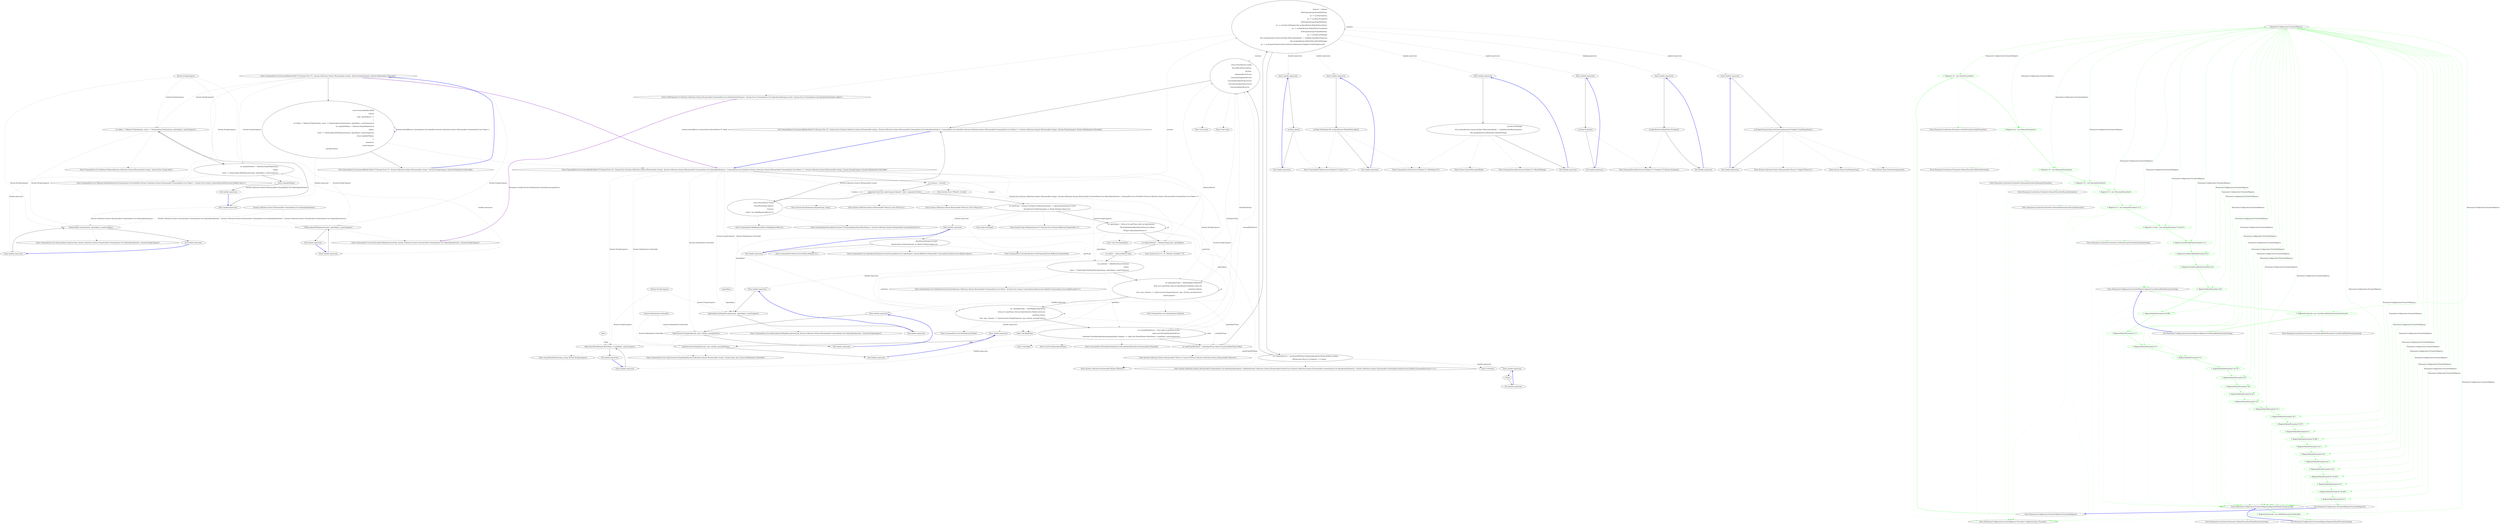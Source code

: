 digraph  {
n109 [label="System.StringComparer", span=""];
n110 [label="System.Collections.Generic.IEnumerable<CommandLine.Core.OptionSpecification>", span=""];
n111 [label="System.StringComparer", span=""];
n112 [label=optionSpecs, span=""];
n113 [label="System.Globalization.CultureInfo", span=""];
n114 [label=token, span=""];
n0 [cluster="CommandLine.Core.InstanceBuilder.Build<T>(System.Func<T>, System.Collections.Generic.IEnumerable<string>, System.StringComparer, System.Globalization.CultureInfo)", label="Entry CommandLine.Core.InstanceBuilder.Build<T>(System.Func<T>, System.Collections.Generic.IEnumerable<string>, System.StringComparer, System.Globalization.CultureInfo)", span="12-12"];
n1 [cluster="CommandLine.Core.InstanceBuilder.Build<T>(System.Func<T>, System.Collections.Generic.IEnumerable<string>, System.StringComparer, System.Globalization.CultureInfo)", label="return InstanceBuilder.Build(\r\n                factory,\r\n                (args, optionSpecs) =>\r\n                    {\r\n                        var tokens = Tokenizer.Tokenize(args, name => NameLookup.Contains(name, optionSpecs, nameComparer));\r\n                        var explodedTokens = Tokenizer.ExplodeOptionList(\r\n                            tokens,\r\n                            name => NameLookup.WithSeparator(name, optionSpecs, nameComparer));\r\n                        return explodedTokens;\r\n                    },\r\n                arguments,\r\n                nameComparer,\r\n                parsingCulture);", span="18-30"];
n5 [cluster="lambda expression", label="var tokens = Tokenizer.Tokenize(args, name => NameLookup.Contains(name, optionSpecs, nameComparer))", span="22-22"];
n12 [cluster="lambda expression", label="NameLookup.Contains(name, optionSpecs, nameComparer)", span="22-22"];
n6 [cluster="lambda expression", label="var explodedTokens = Tokenizer.ExplodeOptionList(\r\n                            tokens,\r\n                            name => NameLookup.WithSeparator(name, optionSpecs, nameComparer))", span="23-25"];
n16 [cluster="lambda expression", label="NameLookup.WithSeparator(name, optionSpecs, nameComparer)", span="25-25"];
n2 [cluster="CommandLine.Core.InstanceBuilder.Build<T>(System.Func<T>, System.Collections.Generic.IEnumerable<string>, System.StringComparer, System.Globalization.CultureInfo)", label="Exit CommandLine.Core.InstanceBuilder.Build<T>(System.Func<T>, System.Collections.Generic.IEnumerable<string>, System.StringComparer, System.Globalization.CultureInfo)", span="12-12"];
n3 [cluster="CommandLine.Core.InstanceBuilder.Build<T>(System.Func<T>, System.Func<System.Collections.Generic.IEnumerable<string>, System.Collections.Generic.IEnumerable<CommandLine.Core.OptionSpecification>, CommandLine.Core.StatePair<System.Collections.Generic.IEnumerable<CommandLine.Core.Token>>>, System.Collections.Generic.IEnumerable<string>, System.StringComparer, System.Globalization.CultureInfo)", label="Entry CommandLine.Core.InstanceBuilder.Build<T>(System.Func<T>, System.Func<System.Collections.Generic.IEnumerable<string>, System.Collections.Generic.IEnumerable<CommandLine.Core.OptionSpecification>, CommandLine.Core.StatePair<System.Collections.Generic.IEnumerable<CommandLine.Core.Token>>>, System.Collections.Generic.IEnumerable<string>, System.StringComparer, System.Globalization.CultureInfo)", span="33-33"];
n4 [cluster="lambda expression", label="Entry lambda expression", span="20-27"];
n9 [cluster="CommandLine.Core.Tokenizer.Tokenize(System.Collections.Generic.IEnumerable<string>, System.Func<string, bool>)", label="Entry CommandLine.Core.Tokenizer.Tokenize(System.Collections.Generic.IEnumerable<string>, System.Func<string, bool>)", span="11-11"];
n11 [cluster="lambda expression", label="Entry lambda expression", span="22-22"];
n7 [cluster="lambda expression", label="return explodedTokens;", span="26-26"];
n10 [cluster="CommandLine.Core.Tokenizer.ExplodeOptionList(CommandLine.Core.StatePair<System.Collections.Generic.IEnumerable<CommandLine.Core.Token>>, System.Func<string, CommandLine.Infrastructure.Maybe<char>>)", label="Entry CommandLine.Core.Tokenizer.ExplodeOptionList(CommandLine.Core.StatePair<System.Collections.Generic.IEnumerable<CommandLine.Core.Token>>, System.Func<string, CommandLine.Infrastructure.Maybe<char>>)", span="44-44"];
n15 [cluster="lambda expression", label="Entry lambda expression", span="25-25"];
n8 [cluster="lambda expression", label="Exit lambda expression", span="20-27"];
n13 [cluster="lambda expression", label="Exit lambda expression", span="22-22"];
n14 [cluster="CommandLine.Core.NameLookup.Contains(string, System.Collections.Generic.IEnumerable<CommandLine.Core.OptionSpecification>, System.StringComparer)", label="Entry CommandLine.Core.NameLookup.Contains(string, System.Collections.Generic.IEnumerable<CommandLine.Core.OptionSpecification>, System.StringComparer)", span="11-11"];
n17 [cluster="lambda expression", label="Exit lambda expression", span="25-25"];
n18 [cluster="CommandLine.Core.NameLookup.WithSeparator(string, System.Collections.Generic.IEnumerable<CommandLine.Core.OptionSpecification>, System.StringComparer)", label="Entry CommandLine.Core.NameLookup.WithSeparator(string, System.Collections.Generic.IEnumerable<CommandLine.Core.OptionSpecification>, System.StringComparer)", span="16-16"];
n19 [cluster="CommandLine.Core.InstanceBuilder.Build<T>(System.Func<T>, System.Func<System.Collections.Generic.IEnumerable<string>, System.Collections.Generic.IEnumerable<CommandLine.Core.OptionSpecification>, CommandLine.Core.StatePair<System.Collections.Generic.IEnumerable<CommandLine.Core.Token>>>, System.Collections.Generic.IEnumerable<string>, System.StringComparer, System.Globalization.CultureInfo)", label="var instance = factory()", span="40-40"];
n20 [cluster="CommandLine.Core.InstanceBuilder.Build<T>(System.Func<T>, System.Func<System.Collections.Generic.IEnumerable<string>, System.Collections.Generic.IEnumerable<CommandLine.Core.OptionSpecification>, CommandLine.Core.StatePair<System.Collections.Generic.IEnumerable<CommandLine.Core.Token>>>, System.Collections.Generic.IEnumerable<string>, System.StringComparer, System.Globalization.CultureInfo)", label="arguments.Any() && nameComparer.Equals(''--help'', arguments.First())", span="42-42"];
n24 [cluster="CommandLine.Core.InstanceBuilder.Build<T>(System.Func<T>, System.Func<System.Collections.Generic.IEnumerable<string>, System.Collections.Generic.IEnumerable<CommandLine.Core.OptionSpecification>, CommandLine.Core.StatePair<System.Collections.Generic.IEnumerable<CommandLine.Core.Token>>>, System.Collections.Generic.IEnumerable<string>, System.StringComparer, System.Globalization.CultureInfo)", label="var tokenizerResult = tokenizer(arguments, optionSpecs)", span="57-57"];
n26 [cluster="CommandLine.Core.InstanceBuilder.Build<T>(System.Func<T>, System.Func<System.Collections.Generic.IEnumerable<string>, System.Collections.Generic.IEnumerable<CommandLine.Core.OptionSpecification>, CommandLine.Core.StatePair<System.Collections.Generic.IEnumerable<CommandLine.Core.Token>>>, System.Collections.Generic.IEnumerable<string>, System.StringComparer, System.Globalization.CultureInfo)", label="var partitions = TokenPartitioner.Partition(\r\n                tokens,\r\n                name => TypeLookup.FindTypeDescriptor(name, optionSpecs, nameComparer))", span="61-63"];
n66 [cluster="lambda expression", label="TypeLookup.FindTypeDescriptor(name, optionSpecs, nameComparer)", span="63-63"];
n27 [cluster="CommandLine.Core.InstanceBuilder.Build<T>(System.Func<T>, System.Func<System.Collections.Generic.IEnumerable<string>, System.Collections.Generic.IEnumerable<CommandLine.Core.OptionSpecification>, CommandLine.Core.StatePair<System.Collections.Generic.IEnumerable<CommandLine.Core.Token>>>, System.Collections.Generic.IEnumerable<string>, System.StringComparer, System.Globalization.CultureInfo)", label="var optionSpecProps = OptionMapper.MapValues(\r\n                (from pt in specProps where pt.Specification.IsOption() select pt),\r\n                partitions.Options,\r\n                (vals, type, isScalar) => TypeConverter.ChangeType(vals, type, isScalar, parsingCulture),\r\n                nameComparer)", span="65-69"];
n70 [cluster="lambda expression", label="TypeConverter.ChangeType(vals, type, isScalar, parsingCulture)", span="68-68"];
n28 [cluster="CommandLine.Core.InstanceBuilder.Build<T>(System.Func<T>, System.Func<System.Collections.Generic.IEnumerable<string>, System.Collections.Generic.IEnumerable<CommandLine.Core.OptionSpecification>, CommandLine.Core.StatePair<System.Collections.Generic.IEnumerable<CommandLine.Core.Token>>>, System.Collections.Generic.IEnumerable<string>, System.StringComparer, System.Globalization.CultureInfo)", label="var valueSpecProps = ValueMapper.MapValues(\r\n                (from pt in specProps where pt.Specification.IsValue() select pt),\r\n                    partitions.Values,\r\n                (vals, type, isScalar) => TypeConverter.ChangeType(vals, type, isScalar, parsingCulture))", span="71-74"];
n74 [cluster="lambda expression", label="TypeConverter.ChangeType(vals, type, isScalar, parsingCulture)", span="74-74"];
n29 [cluster="CommandLine.Core.InstanceBuilder.Build<T>(System.Func<T>, System.Func<System.Collections.Generic.IEnumerable<string>, System.Collections.Generic.IEnumerable<CommandLine.Core.OptionSpecification>, CommandLine.Core.StatePair<System.Collections.Generic.IEnumerable<CommandLine.Core.Token>>>, System.Collections.Generic.IEnumerable<string>, System.StringComparer, System.Globalization.CultureInfo)", label="var missingValueErrors = from token in partitions.Errors\r\n                                     select new MissingValueOptionError(\r\n                                         NameInfo.FromOptionSpecification(optionSpecs.Single(o => token.Text.MatchName(o.ShortName, o.LongName, nameComparer))))", span="76-78"];
n77 [cluster="lambda expression", label="token.Text.MatchName(o.ShortName, o.LongName, nameComparer)", span="78-78"];
n35 [cluster="System.Func<TResult>.Invoke()", label="Entry System.Func<TResult>.Invoke()", span="0-0"];
n21 [cluster="CommandLine.Core.InstanceBuilder.Build<T>(System.Func<T>, System.Func<System.Collections.Generic.IEnumerable<string>, System.Collections.Generic.IEnumerable<CommandLine.Core.OptionSpecification>, CommandLine.Core.StatePair<System.Collections.Generic.IEnumerable<CommandLine.Core.Token>>>, System.Collections.Generic.IEnumerable<string>, System.StringComparer, System.Globalization.CultureInfo)", label="return ParserResult.Create(\r\n                    ParserResultType.Options,\r\n                    instance,\r\n                    new[] { new HelpRequestedError() });", span="44-47"];
n22 [cluster="CommandLine.Core.InstanceBuilder.Build<T>(System.Func<T>, System.Func<System.Collections.Generic.IEnumerable<string>, System.Collections.Generic.IEnumerable<CommandLine.Core.OptionSpecification>, CommandLine.Core.StatePair<System.Collections.Generic.IEnumerable<CommandLine.Core.Token>>>, System.Collections.Generic.IEnumerable<string>, System.StringComparer, System.Globalization.CultureInfo)", label="var specProps = instance.GetType().GetSpecifications(pi => SpecificationProperty.Create(\r\n                    Specification.FromProperty(pi), pi, Maybe.Nothing<object>()))", span="50-51"];
n31 [cluster="CommandLine.Core.InstanceBuilder.Build<T>(System.Func<T>, System.Func<System.Collections.Generic.IEnumerable<string>, System.Collections.Generic.IEnumerable<CommandLine.Core.OptionSpecification>, CommandLine.Core.StatePair<System.Collections.Generic.IEnumerable<CommandLine.Core.Token>>>, System.Collections.Generic.IEnumerable<string>, System.StringComparer, System.Globalization.CultureInfo)", label="instance = instance\r\n                .SetProperties(specPropsWithValue,\r\n                    sp => sp.Value.IsJust(),\r\n                    sp => sp.Value.FromJust())\r\n                .SetProperties(specPropsWithValue,\r\n                    sp => sp.Value.IsNothing() && sp.Specification.DefaultValue.IsJust(),\r\n                    sp => sp.Specification.DefaultValue.FromJust())\r\n                .SetProperties(specPropsWithValue,\r\n                    sp => sp.Value.IsNothing()\r\n                        && sp.Specification.ConversionType.ToDescriptorKind() == TypeDescriptorKind.Sequence\r\n                        && sp.Specification.DefaultValue.MatchNothing(),\r\n                    sp => sp.Property.PropertyType.GetGenericArguments().Single().CreateEmptyArray())", span="82-93"];
n36 [cluster="System.Collections.Generic.IEnumerable<TSource>.Any<TSource>()", label="Entry System.Collections.Generic.IEnumerable<TSource>.Any<TSource>()", span="0-0"];
n37 [cluster="System.Collections.Generic.IEnumerable<TSource>.First<TSource>()", label="Entry System.Collections.Generic.IEnumerable<TSource>.First<TSource>()", span="0-0"];
n38 [cluster="System.StringComparer.Equals(string, string)", label="Entry System.StringComparer.Equals(string, string)", span="0-0"];
n23 [cluster="CommandLine.Core.InstanceBuilder.Build<T>(System.Func<T>, System.Func<System.Collections.Generic.IEnumerable<string>, System.Collections.Generic.IEnumerable<CommandLine.Core.OptionSpecification>, CommandLine.Core.StatePair<System.Collections.Generic.IEnumerable<CommandLine.Core.Token>>>, System.Collections.Generic.IEnumerable<string>, System.StringComparer, System.Globalization.CultureInfo)", label="var optionSpecs = (from pt in specProps select pt.Specification)\r\n                .ThrowingValidate(SpecificationGuards.Lookup)\r\n                .OfType<OptionSpecification>()", span="53-55"];
n41 [cluster="object.GetType()", label="Entry object.GetType()", span="0-0"];
n42 [cluster="System.Type.GetSpecifications<T>(System.Func<System.Reflection.PropertyInfo, T>)", label="Entry System.Type.GetSpecifications<T>(System.Func<System.Reflection.PropertyInfo, T>)", span="12-12"];
n59 [cluster="lambda expression", label="Entry lambda expression", span="50-51"];
n43 [cluster="Unk.ThrowingValidate", label="Entry Unk.ThrowingValidate", span=""];
n44 [cluster="System.Collections.IEnumerable.OfType<TResult>()", label="Entry System.Collections.IEnumerable.OfType<TResult>()", span="0-0"];
n25 [cluster="CommandLine.Core.InstanceBuilder.Build<T>(System.Func<T>, System.Func<System.Collections.Generic.IEnumerable<string>, System.Collections.Generic.IEnumerable<CommandLine.Core.OptionSpecification>, CommandLine.Core.StatePair<System.Collections.Generic.IEnumerable<CommandLine.Core.Token>>>, System.Collections.Generic.IEnumerable<string>, System.StringComparer, System.Globalization.CultureInfo)", label="var tokens = tokenizerResult.Value", span="59-59"];
n45 [cluster="System.Func<T1, T2, TResult>.Invoke(T1, T2)", label="Entry System.Func<T1, T2, TResult>.Invoke(T1, T2)", span="0-0"];
n33 [cluster="CommandLine.Core.InstanceBuilder.Build<T>(System.Func<T>, System.Func<System.Collections.Generic.IEnumerable<string>, System.Collections.Generic.IEnumerable<CommandLine.Core.OptionSpecification>, CommandLine.Core.StatePair<System.Collections.Generic.IEnumerable<CommandLine.Core.Token>>>, System.Collections.Generic.IEnumerable<string>, System.StringComparer, System.Globalization.CultureInfo)", label="return ParserResult.Create(\r\n                ParserResultType.Options,\r\n                instance,\r\n                tokenizerResult.Errors\r\n                    .Concat(missingValueErrors)\r\n                    .Concat(optionSpecProps.Errors)\r\n                    .Concat(valueSpecProps.Errors)\r\n                    .Concat(validationErrors));", span="98-105"];
n46 [cluster="CommandLine.Core.TokenPartitioner.Partition(System.Collections.Generic.IEnumerable<CommandLine.Core.Token>, System.Func<string, CommandLine.Infrastructure.Maybe<CommandLine.Core.TypeDescriptor>>)", label="Entry CommandLine.Core.TokenPartitioner.Partition(System.Collections.Generic.IEnumerable<CommandLine.Core.Token>, System.Func<string, CommandLine.Infrastructure.Maybe<CommandLine.Core.TypeDescriptor>>)", span="12-12"];
n65 [cluster="lambda expression", label="Entry lambda expression", span="63-63"];
n47 [cluster="CommandLine.Core.Specification.IsOption()", label="Entry CommandLine.Core.Specification.IsOption()", span="11-11"];
n48 [cluster="Unk.MapValues", label="Entry Unk.MapValues", span=""];
n69 [cluster="lambda expression", label="Entry lambda expression", span="68-68"];
n30 [cluster="CommandLine.Core.InstanceBuilder.Build<T>(System.Func<T>, System.Func<System.Collections.Generic.IEnumerable<string>, System.Collections.Generic.IEnumerable<CommandLine.Core.OptionSpecification>, CommandLine.Core.StatePair<System.Collections.Generic.IEnumerable<CommandLine.Core.Token>>>, System.Collections.Generic.IEnumerable<string>, System.StringComparer, System.Globalization.CultureInfo)", label="var specPropsWithValue = optionSpecProps.Value.Concat(valueSpecProps.Value)", span="80-80"];
n49 [cluster="CommandLine.Core.Specification.IsValue()", label="Entry CommandLine.Core.Specification.IsValue()", span="16-16"];
n73 [cluster="lambda expression", label="Entry lambda expression", span="74-74"];
n50 [cluster="CommandLine.MissingValueOptionError.MissingValueOptionError(CommandLine.NameInfo)", label="Entry CommandLine.MissingValueOptionError.MissingValueOptionError(CommandLine.NameInfo)", span="261-261"];
n51 [cluster="Unk.Single", label="Entry Unk.Single", span=""];
n52 [cluster="Unk.FromOptionSpecification", label="Entry Unk.FromOptionSpecification", span=""];
n76 [cluster="lambda expression", label="Entry lambda expression", span="78-78"];
n53 [cluster="System.Collections.Generic.IEnumerable<TSource>.Concat<TSource>(System.Collections.Generic.IEnumerable<TSource>)", label="Entry System.Collections.Generic.IEnumerable<TSource>.Concat<TSource>(System.Collections.Generic.IEnumerable<TSource>)", span="0-0"];
n32 [cluster="CommandLine.Core.InstanceBuilder.Build<T>(System.Func<T>, System.Func<System.Collections.Generic.IEnumerable<string>, System.Collections.Generic.IEnumerable<CommandLine.Core.OptionSpecification>, CommandLine.Core.StatePair<System.Collections.Generic.IEnumerable<CommandLine.Core.Token>>>, System.Collections.Generic.IEnumerable<string>, System.StringComparer, System.Globalization.CultureInfo)", label="var validationErrors = specPropsWithValue.Validate(SpecificationPropertyRules.Lookup)\r\n                .OfType<Just<Error>>().Select(e => e.Value)", span="95-96"];
n54 [cluster="T.SetProperties<T>(System.Collections.Generic.IEnumerable<CommandLine.Core.SpecificationProperty>, System.Func<CommandLine.Core.SpecificationProperty, bool>, System.Func<CommandLine.Core.SpecificationProperty, object>)", label="Entry T.SetProperties<T>(System.Collections.Generic.IEnumerable<CommandLine.Core.SpecificationProperty>, System.Func<CommandLine.Core.SpecificationProperty, bool>, System.Func<CommandLine.Core.SpecificationProperty, object>)", span="38-38"];
n80 [cluster="lambda expression", label="Entry lambda expression", span="84-84"];
n84 [cluster="lambda expression", label="Entry lambda expression", span="85-85"];
n88 [cluster="lambda expression", label="Entry lambda expression", span="87-87"];
n92 [cluster="lambda expression", label="Entry lambda expression", span="88-88"];
n95 [cluster="lambda expression", label="Entry lambda expression", span="90-92"];
n100 [cluster="lambda expression", label="Entry lambda expression", span="93-93"];
n55 [cluster="System.Collections.Generic.IEnumerable<CommandLine.Core.SpecificationProperty>.Validate(System.Collections.Generic.IEnumerable<System.Func<System.Collections.Generic.IEnumerable<CommandLine.Core.SpecificationProperty>, System.Collections.Generic.IEnumerable<CommandLine.Infrastructure.Maybe<CommandLine.Error>>>>)", label="Entry System.Collections.Generic.IEnumerable<CommandLine.Core.SpecificationProperty>.Validate(System.Collections.Generic.IEnumerable<System.Func<System.Collections.Generic.IEnumerable<CommandLine.Core.SpecificationProperty>, System.Collections.Generic.IEnumerable<CommandLine.Infrastructure.Maybe<CommandLine.Error>>>>)", span="40-40"];
n56 [cluster="Unk.Select", label="Entry Unk.Select", span=""];
n106 [cluster="lambda expression", label="Entry lambda expression", span="96-96"];
n34 [cluster="CommandLine.Core.InstanceBuilder.Build<T>(System.Func<T>, System.Func<System.Collections.Generic.IEnumerable<string>, System.Collections.Generic.IEnumerable<CommandLine.Core.OptionSpecification>, CommandLine.Core.StatePair<System.Collections.Generic.IEnumerable<CommandLine.Core.Token>>>, System.Collections.Generic.IEnumerable<string>, System.StringComparer, System.Globalization.CultureInfo)", label="Exit CommandLine.Core.InstanceBuilder.Build<T>(System.Func<T>, System.Func<System.Collections.Generic.IEnumerable<string>, System.Collections.Generic.IEnumerable<CommandLine.Core.OptionSpecification>, CommandLine.Core.StatePair<System.Collections.Generic.IEnumerable<CommandLine.Core.Token>>>, System.Collections.Generic.IEnumerable<string>, System.StringComparer, System.Globalization.CultureInfo)", span="33-33"];
n57 [cluster="Unk.Concat", label="Entry Unk.Concat", span=""];
n58 [cluster="Unk.Create", label="Entry Unk.Create", span=""];
n39 [cluster="CommandLine.HelpRequestedError.HelpRequestedError()", label="Entry CommandLine.HelpRequestedError.HelpRequestedError()", span="338-338"];
n40 [cluster="CommandLine.ParserResult.Create<T>(CommandLine.ParserResultType, T, System.Collections.Generic.IEnumerable<CommandLine.Error>)", label="Entry CommandLine.ParserResult.Create<T>(CommandLine.ParserResultType, T, System.Collections.Generic.IEnumerable<CommandLine.Error>)", span="100-100"];
n60 [cluster="lambda expression", label="SpecificationProperty.Create(\r\n                    Specification.FromProperty(pi), pi, Maybe.Nothing<object>())", span="50-51"];
n61 [cluster="lambda expression", label="Exit lambda expression", span="50-51"];
n62 [cluster="CommandLine.Core.Specification.FromProperty(System.Reflection.PropertyInfo)", label="Entry CommandLine.Core.Specification.FromProperty(System.Reflection.PropertyInfo)", span="74-74"];
n63 [cluster="CommandLine.Infrastructure.Maybe.Nothing<T>()", label="Entry CommandLine.Infrastructure.Maybe.Nothing<T>()", span="66-66"];
n64 [cluster="CommandLine.Core.SpecificationProperty.Create(CommandLine.Core.Specification, System.Reflection.PropertyInfo, CommandLine.Infrastructure.Maybe<object>)", label="Entry CommandLine.Core.SpecificationProperty.Create(CommandLine.Core.Specification, System.Reflection.PropertyInfo, CommandLine.Infrastructure.Maybe<object>)", span="21-21"];
n67 [cluster="lambda expression", label="Exit lambda expression", span="63-63"];
n68 [cluster="CommandLine.Core.TypeLookup.FindTypeDescriptor(string, System.Collections.Generic.IEnumerable<CommandLine.Core.OptionSpecification>, System.StringComparer)", label="Entry CommandLine.Core.TypeLookup.FindTypeDescriptor(string, System.Collections.Generic.IEnumerable<CommandLine.Core.OptionSpecification>, System.StringComparer)", span="11-11"];
n71 [cluster="lambda expression", label="Exit lambda expression", span="68-68"];
n72 [cluster="CommandLine.Core.TypeConverter.ChangeType(System.Collections.Generic.IEnumerable<string>, System.Type, bool, System.Globalization.CultureInfo)", label="Entry CommandLine.Core.TypeConverter.ChangeType(System.Collections.Generic.IEnumerable<string>, System.Type, bool, System.Globalization.CultureInfo)", span="12-12"];
n75 [cluster="lambda expression", label="Exit lambda expression", span="74-74"];
n78 [cluster="lambda expression", label="Exit lambda expression", span="78-78"];
n79 [cluster="string.MatchName(string, string, System.StringComparer)", label="Entry string.MatchName(string, string, System.StringComparer)", span="8-8"];
n81 [cluster="lambda expression", label="sp.Value.IsJust()", span="84-84"];
n82 [cluster="lambda expression", label="Exit lambda expression", span="84-84"];
n83 [cluster="CommandLine.Infrastructure.Maybe<T>.IsJust<T>()", label="Entry CommandLine.Infrastructure.Maybe<T>.IsJust<T>()", span="152-152"];
n85 [cluster="lambda expression", label="sp.Value.FromJust()", span="85-85"];
n86 [cluster="lambda expression", label="Exit lambda expression", span="85-85"];
n87 [cluster="CommandLine.Infrastructure.Maybe<T>.FromJust<T>(System.Exception)", label="Entry CommandLine.Infrastructure.Maybe<T>.FromJust<T>(System.Exception)", span="137-137"];
n89 [cluster="lambda expression", label="sp.Value.IsNothing() && sp.Specification.DefaultValue.IsJust()", span="87-87"];
n90 [cluster="lambda expression", label="Exit lambda expression", span="87-87"];
n91 [cluster="CommandLine.Infrastructure.Maybe<T>.IsNothing<T>()", label="Entry CommandLine.Infrastructure.Maybe<T>.IsNothing<T>()", span="147-147"];
n93 [cluster="lambda expression", label="sp.Specification.DefaultValue.FromJust()", span="88-88"];
n94 [cluster="lambda expression", label="Exit lambda expression", span="88-88"];
n96 [cluster="lambda expression", label="sp.Value.IsNothing()\r\n                        && sp.Specification.ConversionType.ToDescriptorKind() == TypeDescriptorKind.Sequence\r\n                        && sp.Specification.DefaultValue.MatchNothing()", span="90-92"];
n97 [cluster="lambda expression", label="Exit lambda expression", span="90-92"];
n98 [cluster="System.Type.ToDescriptorKind()", label="Entry System.Type.ToDescriptorKind()", span="22-22"];
n99 [cluster="CommandLine.Infrastructure.Maybe<T>.MatchNothing()", label="Entry CommandLine.Infrastructure.Maybe<T>.MatchNothing()", span="26-26"];
n101 [cluster="lambda expression", label="sp.Property.PropertyType.GetGenericArguments().Single().CreateEmptyArray()", span="93-93"];
n102 [cluster="lambda expression", label="Exit lambda expression", span="93-93"];
n103 [cluster="System.Type.GetGenericArguments()", label="Entry System.Type.GetGenericArguments()", span="0-0"];
n104 [cluster="System.Collections.Generic.IEnumerable<TSource>.Single<TSource>()", label="Entry System.Collections.Generic.IEnumerable<TSource>.Single<TSource>()", span="0-0"];
n105 [cluster="System.Type.CreateEmptyArray()", label="Entry System.Type.CreateEmptyArray()", span="81-81"];
n107 [cluster="lambda expression", label="e.Value", span="96-96"];
n108 [cluster="lambda expression", label="Exit lambda expression", span="96-96"];
d1 [cluster="Humanizer.Configuration.FormatterRegistry.FormatterRegistry()", color=green, community=0, label="-1: Register(''ar'', new ArabicFormatter())", span="8-8"];
d50 [label="Humanizer.Configuration.FormatterRegistry", span=""];
d0 [cluster="Humanizer.Configuration.FormatterRegistry.FormatterRegistry()", label="Entry Humanizer.Configuration.FormatterRegistry.FormatterRegistry()", span="6-6"];
d2 [cluster="Humanizer.Configuration.FormatterRegistry.FormatterRegistry()", color=green, community=0, label="-1: Register(''he'', new HebrewFormatter())", span="9-9"];
d35 [cluster="Humanizer.Localisation.Formatters.ArabicFormatter.ArabicFormatter()", label="Entry Humanizer.Localisation.Formatters.ArabicFormatter.ArabicFormatter()", span="7-7"];
d36 [cluster="Humanizer.Configuration.LocaliserRegistry<TLocaliser>.Register(string, TLocaliser)", label="Entry Humanizer.Configuration.LocaliserRegistry<TLocaliser>.Register(string, TLocaliser)", span="54-54"];
d3 [cluster="Humanizer.Configuration.FormatterRegistry.FormatterRegistry()", color=green, community=0, label="-1: Register(''ro'', new RomanianFormatter())", span="10-10"];
d37 [cluster="Humanizer.Localisation.Formatters.HebrewFormatter.HebrewFormatter()", label="Entry Humanizer.Localisation.Formatters.HebrewFormatter.HebrewFormatter()", span="7-7"];
d4 [cluster="Humanizer.Configuration.FormatterRegistry.FormatterRegistry()", color=green, community=0, label="-1: Register(''ru'', new RussianFormatter())", span="11-11"];
d38 [cluster="Humanizer.Localisation.Formatters.RomanianFormatter.RomanianFormatter()", label="Entry Humanizer.Localisation.Formatters.RomanianFormatter.RomanianFormatter()", span="6-6"];
d5 [cluster="Humanizer.Configuration.FormatterRegistry.FormatterRegistry()", color=green, community=0, label="-1: Register(''sl'', new SlovenianFormatter())", span="12-12"];
d39 [cluster="Humanizer.Localisation.Formatters.RussianFormatter.RussianFormatter()", label="Entry Humanizer.Localisation.Formatters.RussianFormatter.RussianFormatter()", span="6-6"];
d6 [cluster="Humanizer.Configuration.FormatterRegistry.FormatterRegistry()", color=green, community=0, label="-1: Register(''sr'', new SerbianFormatter(''sr''))", span="13-13"];
d40 [cluster="Humanizer.Localisation.Formatters.SlovenianFormatter.SlovenianFormatter()", label="Entry Humanizer.Localisation.Formatters.SlovenianFormatter.SlovenianFormatter()", span="7-7"];
d7 [cluster="Humanizer.Configuration.FormatterRegistry.FormatterRegistry()", color=green, community=0, label="-1: Register(''sr-Latn'', new SerbianFormatter(''sr-Latn''))", span="14-14"];
d41 [cluster="Humanizer.Localisation.Formatters.SerbianFormatter.SerbianFormatter(string)", label="Entry Humanizer.Localisation.Formatters.SerbianFormatter.SerbianFormatter(string)", span="6-6"];
d8 [cluster="Humanizer.Configuration.FormatterRegistry.FormatterRegistry()", color=green, community=0, label="-1: RegisterCzechSlovakPolishFormatter(''cs'')", span="15-15"];
d9 [cluster="Humanizer.Configuration.FormatterRegistry.FormatterRegistry()", color=green, community=0, label="-1: RegisterCzechSlovakPolishFormatter(''pl'')", span="16-16"];
d42 [cluster="Humanizer.Configuration.FormatterRegistry.RegisterCzechSlovakPolishFormatter(string)", label="Entry Humanizer.Configuration.FormatterRegistry.RegisterCzechSlovakPolishFormatter(string)", span="48-48"];
d10 [cluster="Humanizer.Configuration.FormatterRegistry.FormatterRegistry()", color=green, community=0, label="-1: RegisterCzechSlovakPolishFormatter(''sk'')", span="17-17"];
d11 [cluster="Humanizer.Configuration.FormatterRegistry.FormatterRegistry()", color=green, community=0, label="-1: RegisterDefaultFormatter(''bg'')", span="18-18"];
d12 [cluster="Humanizer.Configuration.FormatterRegistry.FormatterRegistry()", color=green, community=0, label="-1: RegisterDefaultFormatter(''pt-BR'')", span="19-19"];
d43 [cluster="Humanizer.Configuration.FormatterRegistry.RegisterDefaultFormatter(string)", label="Entry Humanizer.Configuration.FormatterRegistry.RegisterDefaultFormatter(string)", span="43-43"];
d13 [cluster="Humanizer.Configuration.FormatterRegistry.FormatterRegistry()", color=green, community=0, label="-1: RegisterDefaultFormatter(''sv'')", span="20-20"];
d14 [cluster="Humanizer.Configuration.FormatterRegistry.FormatterRegistry()", color=green, community=0, label="-1: RegisterDefaultFormatter(''tr'')", span="21-21"];
d15 [cluster="Humanizer.Configuration.FormatterRegistry.FormatterRegistry()", color=green, community=0, label="-1: RegisterDefaultFormatter(''vi'')", span="22-22"];
d16 [cluster="Humanizer.Configuration.FormatterRegistry.FormatterRegistry()", color=green, community=0, label="-1: RegisterDefaultFormatter(''en-US'')", span="23-23"];
d17 [cluster="Humanizer.Configuration.FormatterRegistry.FormatterRegistry()", color=green, community=0, label="-1: RegisterDefaultFormatter(''af'')", span="24-24"];
d18 [cluster="Humanizer.Configuration.FormatterRegistry.FormatterRegistry()", color=green, community=0, label="-1: RegisterDefaultFormatter(''da'')", span="25-25"];
d19 [cluster="Humanizer.Configuration.FormatterRegistry.FormatterRegistry()", color=green, community=0, label="-1: RegisterDefaultFormatter(''de'')", span="26-26"];
d20 [cluster="Humanizer.Configuration.FormatterRegistry.FormatterRegistry()", color=green, community=0, label="-1: RegisterDefaultFormatter(''el'')", span="27-27"];
d21 [cluster="Humanizer.Configuration.FormatterRegistry.FormatterRegistry()", color=green, community=0, label="-1: RegisterDefaultFormatter(''es'')", span="28-28"];
d22 [cluster="Humanizer.Configuration.FormatterRegistry.FormatterRegistry()", color=green, community=0, label="-1: RegisterDefaultFormatter(''fa'')", span="29-29"];
d23 [cluster="Humanizer.Configuration.FormatterRegistry.FormatterRegistry()", color=green, community=0, label="-1: RegisterDefaultFormatter(''fi-FI'')", span="30-30"];
d24 [cluster="Humanizer.Configuration.FormatterRegistry.FormatterRegistry()", color=green, community=0, label="-1: RegisterDefaultFormatter(''fr'')", span="31-31"];
d25 [cluster="Humanizer.Configuration.FormatterRegistry.FormatterRegistry()", color=green, community=0, label="-1: RegisterDefaultFormatter(''fr-BE'')", span="32-32"];
d26 [cluster="Humanizer.Configuration.FormatterRegistry.FormatterRegistry()", color=green, community=0, label="-1: RegisterDefaultFormatter(''hu'')", span="33-33"];
d27 [cluster="Humanizer.Configuration.FormatterRegistry.FormatterRegistry()", color=green, community=0, label="-1: RegisterDefaultFormatter(''id'')", span="34-34"];
d28 [cluster="Humanizer.Configuration.FormatterRegistry.FormatterRegistry()", color=green, community=0, label="-1: RegisterDefaultFormatter(''ja'')", span="35-35"];
d29 [cluster="Humanizer.Configuration.FormatterRegistry.FormatterRegistry()", color=green, community=0, label="-1: RegisterDefaultFormatter(''nb'')", span="36-36"];
d30 [cluster="Humanizer.Configuration.FormatterRegistry.FormatterRegistry()", color=green, community=0, label="-1: RegisterDefaultFormatter(''nb-NO'')", span="37-37"];
d31 [cluster="Humanizer.Configuration.FormatterRegistry.FormatterRegistry()", color=green, community=0, label="-1: RegisterDefaultFormatter(''nl'')", span="38-38"];
d32 [cluster="Humanizer.Configuration.FormatterRegistry.FormatterRegistry()", color=green, community=0, label="-1: RegisterDefaultFormatter(''bn-BD'')", span="39-39"];
d33 [cluster="Humanizer.Configuration.FormatterRegistry.FormatterRegistry()", color=green, community=0, label="-1: RegisterDefaultFormatter(''it'')", span="40-40"];
d34 [cluster="Humanizer.Configuration.FormatterRegistry.FormatterRegistry()", label="Exit Humanizer.Configuration.FormatterRegistry.FormatterRegistry()", span="6-6"];
d44 [cluster="Humanizer.Configuration.FormatterRegistry.RegisterDefaultFormatter(string)", color=green, community=0, label="-1: Register(localeCode, new DefaultFormatter(localeCode))", span="45-45"];
d45 [cluster="Humanizer.Configuration.FormatterRegistry.RegisterDefaultFormatter(string)", label="Exit Humanizer.Configuration.FormatterRegistry.RegisterDefaultFormatter(string)", span="43-43"];
d46 [cluster="Humanizer.Localisation.Formatters.DefaultFormatter.DefaultFormatter(string)", label="Entry Humanizer.Localisation.Formatters.DefaultFormatter.DefaultFormatter(string)", span="16-16"];
d47 [cluster="Humanizer.Configuration.FormatterRegistry.RegisterCzechSlovakPolishFormatter(string)", color=green, community=0, label="-1: Register(localeCode, new CzechSlovakPolishFormatter(localeCode))", span="50-50"];
d48 [cluster="Humanizer.Configuration.FormatterRegistry.RegisterCzechSlovakPolishFormatter(string)", label="Exit Humanizer.Configuration.FormatterRegistry.RegisterCzechSlovakPolishFormatter(string)", span="48-48"];
d49 [cluster="Humanizer.Localisation.Formatters.CzechSlovakPolishFormatter.CzechSlovakPolishFormatter(string)", label="Entry Humanizer.Localisation.Formatters.CzechSlovakPolishFormatter.CzechSlovakPolishFormatter(string)", span="6-6"];
n109 -> n5  [color=darkseagreen4, key=1, label="System.StringComparer", style=dashed];
n109 -> n12  [color=darkseagreen4, key=1, label="System.StringComparer", style=dashed];
n109 -> n6  [color=darkseagreen4, key=1, label="System.StringComparer", style=dashed];
n109 -> n16  [color=darkseagreen4, key=1, label="System.StringComparer", style=dashed];
n110 -> n12  [color=darkseagreen4, key=1, label="System.Collections.Generic.IEnumerable<CommandLine.Core.OptionSpecification>", style=dashed];
n110 -> n16  [color=darkseagreen4, key=1, label="System.Collections.Generic.IEnumerable<CommandLine.Core.OptionSpecification>", style=dashed];
n111 -> n66  [color=darkseagreen4, key=1, label="System.StringComparer", style=dashed];
n111 -> n77  [color=darkseagreen4, key=1, label="System.StringComparer", style=dashed];
n112 -> n66  [color=darkseagreen4, key=1, label=optionSpecs, style=dashed];
n113 -> n70  [color=darkseagreen4, key=1, label="System.Globalization.CultureInfo", style=dashed];
n113 -> n74  [color=darkseagreen4, key=1, label="System.Globalization.CultureInfo", style=dashed];
n114 -> n77  [color=darkseagreen4, key=1, label=token, style=dashed];
n0 -> n1  [key=0, style=solid];
n0 -> n5  [color=darkseagreen4, key=1, label="System.StringComparer", style=dashed];
n0 -> n12  [color=darkseagreen4, key=1, label="System.StringComparer", style=dashed];
n0 -> n6  [color=darkseagreen4, key=1, label="System.StringComparer", style=dashed];
n0 -> n16  [color=darkseagreen4, key=1, label="System.StringComparer", style=dashed];
n0 -> n3  [color=darkorchid, key=3, label="method methodReturn CommandLine.ParserResult<T> Build", style=bold];
n1 -> n2  [key=0, style=solid];
n1 -> n3  [key=2, style=dotted];
n1 -> n4  [color=darkseagreen4, key=1, label="lambda expression", style=dashed];
n1 -> n1  [color=darkorchid, key=3, label="method methodReturn CommandLine.Core.StatePair<System.Collections.Generic.IEnumerable<CommandLine.Core.Token>> ", style=bold];
n5 -> n6  [key=0, style=solid];
n5 -> n9  [key=2, style=dotted];
n5 -> n11  [color=darkseagreen4, key=1, label="lambda expression", style=dashed];
n12 -> n13  [key=0, style=solid];
n12 -> n14  [key=2, style=dotted];
n6 -> n7  [key=0, style=solid];
n6 -> n10  [key=2, style=dotted];
n6 -> n15  [color=darkseagreen4, key=1, label="lambda expression", style=dashed];
n16 -> n17  [key=0, style=solid];
n16 -> n18  [key=2, style=dotted];
n2 -> n0  [color=blue, key=0, style=bold];
n3 -> n19  [key=0, style=solid];
n3 -> n20  [color=darkseagreen4, key=1, label="System.Collections.Generic.IEnumerable<string>", style=dashed];
n3 -> n24  [color=darkseagreen4, key=1, label="System.Func<System.Collections.Generic.IEnumerable<string>, System.Collections.Generic.IEnumerable<CommandLine.Core.OptionSpecification>, CommandLine.Core.StatePair<System.Collections.Generic.IEnumerable<CommandLine.Core.Token>>>", style=dashed];
n3 -> n26  [color=darkseagreen4, key=1, label="System.StringComparer", style=dashed];
n3 -> n66  [color=darkseagreen4, key=1, label="System.StringComparer", style=dashed];
n3 -> n27  [color=darkseagreen4, key=1, label="System.StringComparer", style=dashed];
n3 -> n70  [color=darkseagreen4, key=1, label="System.Globalization.CultureInfo", style=dashed];
n3 -> n28  [color=darkseagreen4, key=1, label="System.Globalization.CultureInfo", style=dashed];
n3 -> n74  [color=darkseagreen4, key=1, label="System.Globalization.CultureInfo", style=dashed];
n3 -> n29  [color=darkseagreen4, key=1, label="System.StringComparer", style=dashed];
n3 -> n77  [color=darkseagreen4, key=1, label="System.StringComparer", style=dashed];
n4 -> n5  [key=0, style=solid];
n4 -> n12  [color=darkseagreen4, key=1, label="System.Collections.Generic.IEnumerable<CommandLine.Core.OptionSpecification>", style=dashed];
n4 -> n6  [color=darkseagreen4, key=1, label="System.Collections.Generic.IEnumerable<CommandLine.Core.OptionSpecification>", style=dashed];
n4 -> n16  [color=darkseagreen4, key=1, label="System.Collections.Generic.IEnumerable<CommandLine.Core.OptionSpecification>", style=dashed];
n11 -> n12  [key=0, style=solid];
n7 -> n8  [key=0, style=solid];
n15 -> n16  [key=0, style=solid];
n8 -> n4  [color=blue, key=0, style=bold];
n13 -> n11  [color=blue, key=0, style=bold];
n17 -> n15  [color=blue, key=0, style=bold];
n19 -> n20  [key=0, style=solid];
n19 -> n35  [key=2, style=dotted];
n19 -> n21  [color=darkseagreen4, key=1, label=instance, style=dashed];
n19 -> n22  [color=darkseagreen4, key=1, label=instance, style=dashed];
n19 -> n31  [color=darkseagreen4, key=1, label=instance, style=dashed];
n20 -> n21  [key=0, style=solid];
n20 -> n22  [key=0, style=solid];
n20 -> n36  [key=2, style=dotted];
n20 -> n37  [key=2, style=dotted];
n20 -> n38  [key=2, style=dotted];
n24 -> n25  [key=0, style=solid];
n24 -> n45  [key=2, style=dotted];
n24 -> n33  [color=darkseagreen4, key=1, label=tokenizerResult, style=dashed];
n26 -> n27  [key=0, style=solid];
n26 -> n46  [key=2, style=dotted];
n26 -> n65  [color=darkseagreen4, key=1, label="lambda expression", style=dashed];
n26 -> n28  [color=darkseagreen4, key=1, label=partitions, style=dashed];
n26 -> n29  [color=darkseagreen4, key=1, label=partitions, style=dashed];
n66 -> n67  [key=0, style=solid];
n66 -> n68  [key=2, style=dotted];
n27 -> n28  [key=0, style=solid];
n27 -> n47  [key=2, style=dotted];
n27 -> n48  [key=2, style=dotted];
n27 -> n27  [color=darkseagreen4, key=1, label=pt, style=dashed];
n27 -> n69  [color=darkseagreen4, key=1, label="lambda expression", style=dashed];
n27 -> n30  [color=darkseagreen4, key=1, label=optionSpecProps, style=dashed];
n27 -> n33  [color=darkseagreen4, key=1, label=optionSpecProps, style=dashed];
n70 -> n71  [key=0, style=solid];
n70 -> n72  [key=2, style=dotted];
n28 -> n29  [key=0, style=solid];
n28 -> n49  [key=2, style=dotted];
n28 -> n48  [key=2, style=dotted];
n28 -> n28  [color=darkseagreen4, key=1, label=pt, style=dashed];
n28 -> n73  [color=darkseagreen4, key=1, label="lambda expression", style=dashed];
n28 -> n30  [color=darkseagreen4, key=1, label=valueSpecProps, style=dashed];
n28 -> n33  [color=darkseagreen4, key=1, label=valueSpecProps, style=dashed];
n74 -> n75  [key=0, style=solid];
n74 -> n72  [key=2, style=dotted];
n29 -> n30  [key=0, style=solid];
n29 -> n50  [key=2, style=dotted];
n29 -> n51  [key=2, style=dotted];
n29 -> n52  [key=2, style=dotted];
n29 -> n29  [color=darkseagreen4, key=1, label=token, style=dashed];
n29 -> n76  [color=darkseagreen4, key=1, label="lambda expression", style=dashed];
n29 -> n77  [color=darkseagreen4, key=1, label=token, style=dashed];
n29 -> n33  [color=darkseagreen4, key=1, label=missingValueErrors, style=dashed];
n77 -> n78  [key=0, style=solid];
n77 -> n79  [key=2, style=dotted];
n21 -> n34  [key=0, style=solid];
n21 -> n39  [key=2, style=dotted];
n21 -> n40  [key=2, style=dotted];
n22 -> n23  [key=0, style=solid];
n22 -> n41  [key=2, style=dotted];
n22 -> n42  [key=2, style=dotted];
n22 -> n59  [color=darkseagreen4, key=1, label="lambda expression", style=dashed];
n22 -> n27  [color=darkseagreen4, key=1, label=specProps, style=dashed];
n22 -> n28  [color=darkseagreen4, key=1, label=specProps, style=dashed];
n31 -> n32  [key=0, style=solid];
n31 -> n54  [key=2, style=dotted];
n31 -> n31  [color=darkseagreen4, key=1, label=instance, style=dashed];
n31 -> n80  [color=darkseagreen4, key=1, label="lambda expression", style=dashed];
n31 -> n84  [color=darkseagreen4, key=1, label="lambda expression", style=dashed];
n31 -> n88  [color=darkseagreen4, key=1, label="lambda expression", style=dashed];
n31 -> n92  [color=darkseagreen4, key=1, label="lambda expression", style=dashed];
n31 -> n95  [color=darkseagreen4, key=1, label="lambda expression", style=dashed];
n31 -> n100  [color=darkseagreen4, key=1, label="lambda expression", style=dashed];
n31 -> n33  [color=darkseagreen4, key=1, label=instance, style=dashed];
n23 -> n24  [key=0, style=solid];
n23 -> n43  [key=2, style=dotted];
n23 -> n44  [key=2, style=dotted];
n23 -> n23  [color=darkseagreen4, key=1, label=pt, style=dashed];
n23 -> n26  [color=darkseagreen4, key=1, label=optionSpecs, style=dashed];
n23 -> n66  [color=darkseagreen4, key=1, label=optionSpecs, style=dashed];
n23 -> n29  [color=darkseagreen4, key=1, label=optionSpecs, style=dashed];
n59 -> n60  [key=0, style=solid];
n25 -> n26  [key=0, style=solid];
n33 -> n34  [key=0, style=solid];
n33 -> n57  [key=2, style=dotted];
n33 -> n58  [key=2, style=dotted];
n65 -> n66  [key=0, style=solid];
n69 -> n70  [key=0, style=solid];
n30 -> n31  [key=0, style=solid];
n30 -> n53  [key=2, style=dotted];
n30 -> n32  [color=darkseagreen4, key=1, label=specPropsWithValue, style=dashed];
n73 -> n74  [key=0, style=solid];
n76 -> n77  [key=0, style=solid];
n32 -> n33  [key=0, style=solid];
n32 -> n55  [key=2, style=dotted];
n32 -> n44  [key=2, style=dotted];
n32 -> n56  [key=2, style=dotted];
n32 -> n106  [color=darkseagreen4, key=1, label="lambda expression", style=dashed];
n54 -> n18  [color=darkorchid, key=3, label="Parameter variable System.Globalization.CultureInfo parsingCulture", style=bold];
n80 -> n81  [key=0, style=solid];
n84 -> n85  [key=0, style=solid];
n88 -> n89  [key=0, style=solid];
n92 -> n93  [key=0, style=solid];
n95 -> n96  [key=0, style=solid];
n100 -> n101  [key=0, style=solid];
n106 -> n107  [key=0, style=solid];
n34 -> n3  [color=blue, key=0, style=bold];
n60 -> n61  [key=0, style=solid];
n60 -> n62  [key=2, style=dotted];
n60 -> n63  [key=2, style=dotted];
n60 -> n64  [key=2, style=dotted];
n61 -> n59  [color=blue, key=0, style=bold];
n67 -> n65  [color=blue, key=0, style=bold];
n71 -> n69  [color=blue, key=0, style=bold];
n75 -> n73  [color=blue, key=0, style=bold];
n78 -> n76  [color=blue, key=0, style=bold];
n81 -> n82  [key=0, style=solid];
n81 -> n83  [key=2, style=dotted];
n82 -> n80  [color=blue, key=0, style=bold];
n85 -> n86  [key=0, style=solid];
n85 -> n87  [key=2, style=dotted];
n86 -> n84  [color=blue, key=0, style=bold];
n89 -> n90  [key=0, style=solid];
n89 -> n91  [key=2, style=dotted];
n89 -> n83  [key=2, style=dotted];
n90 -> n88  [color=blue, key=0, style=bold];
n93 -> n94  [key=0, style=solid];
n93 -> n87  [key=2, style=dotted];
n94 -> n92  [color=blue, key=0, style=bold];
n96 -> n97  [key=0, style=solid];
n96 -> n91  [key=2, style=dotted];
n96 -> n98  [key=2, style=dotted];
n96 -> n99  [key=2, style=dotted];
n97 -> n95  [color=blue, key=0, style=bold];
n101 -> n102  [key=0, style=solid];
n101 -> n103  [key=2, style=dotted];
n101 -> n104  [key=2, style=dotted];
n101 -> n105  [key=2, style=dotted];
n102 -> n100  [color=blue, key=0, style=bold];
n107 -> n108  [key=0, style=solid];
n108 -> n106  [color=blue, key=0, style=bold];
d1 -> d2  [color=green, key=0, style=solid];
d1 -> d35  [color=green, key=2, style=dotted];
d1 -> d36  [color=green, key=2, style=dotted];
d50 -> d1  [color=green, key=1, label="Humanizer.Configuration.FormatterRegistry", style=dashed];
d50 -> d2  [color=green, key=1, label="Humanizer.Configuration.FormatterRegistry", style=dashed];
d50 -> d3  [color=green, key=1, label="Humanizer.Configuration.FormatterRegistry", style=dashed];
d50 -> d4  [color=green, key=1, label="Humanizer.Configuration.FormatterRegistry", style=dashed];
d50 -> d5  [color=green, key=1, label="Humanizer.Configuration.FormatterRegistry", style=dashed];
d50 -> d6  [color=green, key=1, label="Humanizer.Configuration.FormatterRegistry", style=dashed];
d50 -> d7  [color=green, key=1, label="Humanizer.Configuration.FormatterRegistry", style=dashed];
d50 -> d8  [color=green, key=1, label="Humanizer.Configuration.FormatterRegistry", style=dashed];
d50 -> d9  [color=green, key=1, label="Humanizer.Configuration.FormatterRegistry", style=dashed];
d50 -> d10  [color=green, key=1, label="Humanizer.Configuration.FormatterRegistry", style=dashed];
d50 -> d11  [color=green, key=1, label="Humanizer.Configuration.FormatterRegistry", style=dashed];
d50 -> d12  [color=green, key=1, label="Humanizer.Configuration.FormatterRegistry", style=dashed];
d50 -> d13  [color=green, key=1, label="Humanizer.Configuration.FormatterRegistry", style=dashed];
d50 -> d14  [color=green, key=1, label="Humanizer.Configuration.FormatterRegistry", style=dashed];
d50 -> d15  [color=green, key=1, label="Humanizer.Configuration.FormatterRegistry", style=dashed];
d50 -> d16  [color=green, key=1, label="Humanizer.Configuration.FormatterRegistry", style=dashed];
d50 -> d17  [color=green, key=1, label="Humanizer.Configuration.FormatterRegistry", style=dashed];
d50 -> d18  [color=green, key=1, label="Humanizer.Configuration.FormatterRegistry", style=dashed];
d50 -> d19  [color=green, key=1, label="Humanizer.Configuration.FormatterRegistry", style=dashed];
d50 -> d20  [color=green, key=1, label="Humanizer.Configuration.FormatterRegistry", style=dashed];
d50 -> d21  [color=green, key=1, label="Humanizer.Configuration.FormatterRegistry", style=dashed];
d50 -> d22  [color=green, key=1, label="Humanizer.Configuration.FormatterRegistry", style=dashed];
d50 -> d23  [color=green, key=1, label="Humanizer.Configuration.FormatterRegistry", style=dashed];
d50 -> d24  [color=green, key=1, label="Humanizer.Configuration.FormatterRegistry", style=dashed];
d50 -> d25  [color=green, key=1, label="Humanizer.Configuration.FormatterRegistry", style=dashed];
d50 -> d26  [color=green, key=1, label="Humanizer.Configuration.FormatterRegistry", style=dashed];
d50 -> d27  [color=green, key=1, label="Humanizer.Configuration.FormatterRegistry", style=dashed];
d50 -> d28  [color=green, key=1, label="Humanizer.Configuration.FormatterRegistry", style=dashed];
d50 -> d29  [color=green, key=1, label="Humanizer.Configuration.FormatterRegistry", style=dashed];
d50 -> d30  [color=green, key=1, label="Humanizer.Configuration.FormatterRegistry", style=dashed];
d50 -> d31  [color=green, key=1, label="Humanizer.Configuration.FormatterRegistry", style=dashed];
d50 -> d32  [color=green, key=1, label="Humanizer.Configuration.FormatterRegistry", style=dashed];
d50 -> d33  [color=green, key=1, label="Humanizer.Configuration.FormatterRegistry", style=dashed];
d50 -> d44  [color=green, key=1, label="Humanizer.Configuration.FormatterRegistry", style=dashed];
d50 -> d47  [color=green, key=1, label="Humanizer.Configuration.FormatterRegistry", style=dashed];
d0 -> d1  [color=green, key=0, style=solid];
d2 -> d3  [color=green, key=0, style=solid];
d2 -> d37  [color=green, key=2, style=dotted];
d2 -> d36  [color=green, key=2, style=dotted];
d3 -> d4  [color=green, key=0, style=solid];
d3 -> d38  [color=green, key=2, style=dotted];
d3 -> d36  [color=green, key=2, style=dotted];
d4 -> d5  [color=green, key=0, style=solid];
d4 -> d39  [color=green, key=2, style=dotted];
d4 -> d36  [color=green, key=2, style=dotted];
d5 -> d6  [color=green, key=0, style=solid];
d5 -> d40  [color=green, key=2, style=dotted];
d5 -> d36  [color=green, key=2, style=dotted];
d6 -> d7  [color=green, key=0, style=solid];
d6 -> d41  [color=green, key=2, style=dotted];
d6 -> d36  [color=green, key=2, style=dotted];
d7 -> d8  [color=green, key=0, style=solid];
d7 -> d41  [color=green, key=2, style=dotted];
d7 -> d36  [color=green, key=2, style=dotted];
d8 -> d9  [color=green, key=0, style=solid];
d8 -> d42  [color=green, key=2, style=dotted];
d9 -> d10  [color=green, key=0, style=solid];
d9 -> d42  [color=green, key=2, style=dotted];
d42 -> d47  [color=green, key=0, style=solid];
d10 -> d11  [color=green, key=0, style=solid];
d10 -> d42  [color=green, key=2, style=dotted];
d11 -> d12  [color=green, key=0, style=solid];
d11 -> d43  [color=green, key=2, style=dotted];
d12 -> d13  [color=green, key=0, style=solid];
d12 -> d43  [color=green, key=2, style=dotted];
d43 -> d44  [color=green, key=0, style=solid];
d13 -> d14  [color=green, key=0, style=solid];
d13 -> d43  [color=green, key=2, style=dotted];
d14 -> d15  [color=green, key=0, style=solid];
d14 -> d43  [color=green, key=2, style=dotted];
d15 -> d16  [color=green, key=0, style=solid];
d15 -> d43  [color=green, key=2, style=dotted];
d16 -> d17  [color=green, key=0, style=solid];
d16 -> d43  [color=green, key=2, style=dotted];
d17 -> d18  [color=green, key=0, style=solid];
d17 -> d43  [color=green, key=2, style=dotted];
d18 -> d19  [color=green, key=0, style=solid];
d18 -> d43  [color=green, key=2, style=dotted];
d19 -> d20  [color=green, key=0, style=solid];
d19 -> d43  [color=green, key=2, style=dotted];
d20 -> d21  [color=green, key=0, style=solid];
d20 -> d43  [color=green, key=2, style=dotted];
d21 -> d22  [color=green, key=0, style=solid];
d21 -> d43  [color=green, key=2, style=dotted];
d22 -> d23  [color=green, key=0, style=solid];
d22 -> d43  [color=green, key=2, style=dotted];
d23 -> d24  [color=green, key=0, style=solid];
d23 -> d43  [color=green, key=2, style=dotted];
d24 -> d25  [color=green, key=0, style=solid];
d24 -> d43  [color=green, key=2, style=dotted];
d25 -> d26  [color=green, key=0, style=solid];
d25 -> d43  [color=green, key=2, style=dotted];
d26 -> d27  [color=green, key=0, style=solid];
d26 -> d43  [color=green, key=2, style=dotted];
d27 -> d28  [color=green, key=0, style=solid];
d27 -> d43  [color=green, key=2, style=dotted];
d28 -> d29  [color=green, key=0, style=solid];
d28 -> d43  [color=green, key=2, style=dotted];
d29 -> d30  [color=green, key=0, style=solid];
d29 -> d43  [color=green, key=2, style=dotted];
d30 -> d31  [color=green, key=0, style=solid];
d30 -> d43  [color=green, key=2, style=dotted];
d31 -> d32  [color=green, key=0, style=solid];
d31 -> d43  [color=green, key=2, style=dotted];
d32 -> d33  [color=green, key=0, style=solid];
d32 -> d43  [color=green, key=2, style=dotted];
d33 -> d34  [color=green, key=0, style=solid];
d33 -> d43  [color=green, key=2, style=dotted];
d34 -> d0  [color=blue, key=0, style=bold];
d44 -> d45  [color=green, key=0, style=solid];
d44 -> d46  [color=green, key=2, style=dotted];
d44 -> d36  [color=green, key=2, style=dotted];
d45 -> d43  [color=blue, key=0, style=bold];
d47 -> d48  [color=green, key=0, style=solid];
d47 -> d49  [color=green, key=2, style=dotted];
d47 -> d36  [color=green, key=2, style=dotted];
d48 -> d42  [color=blue, key=0, style=bold];
}
